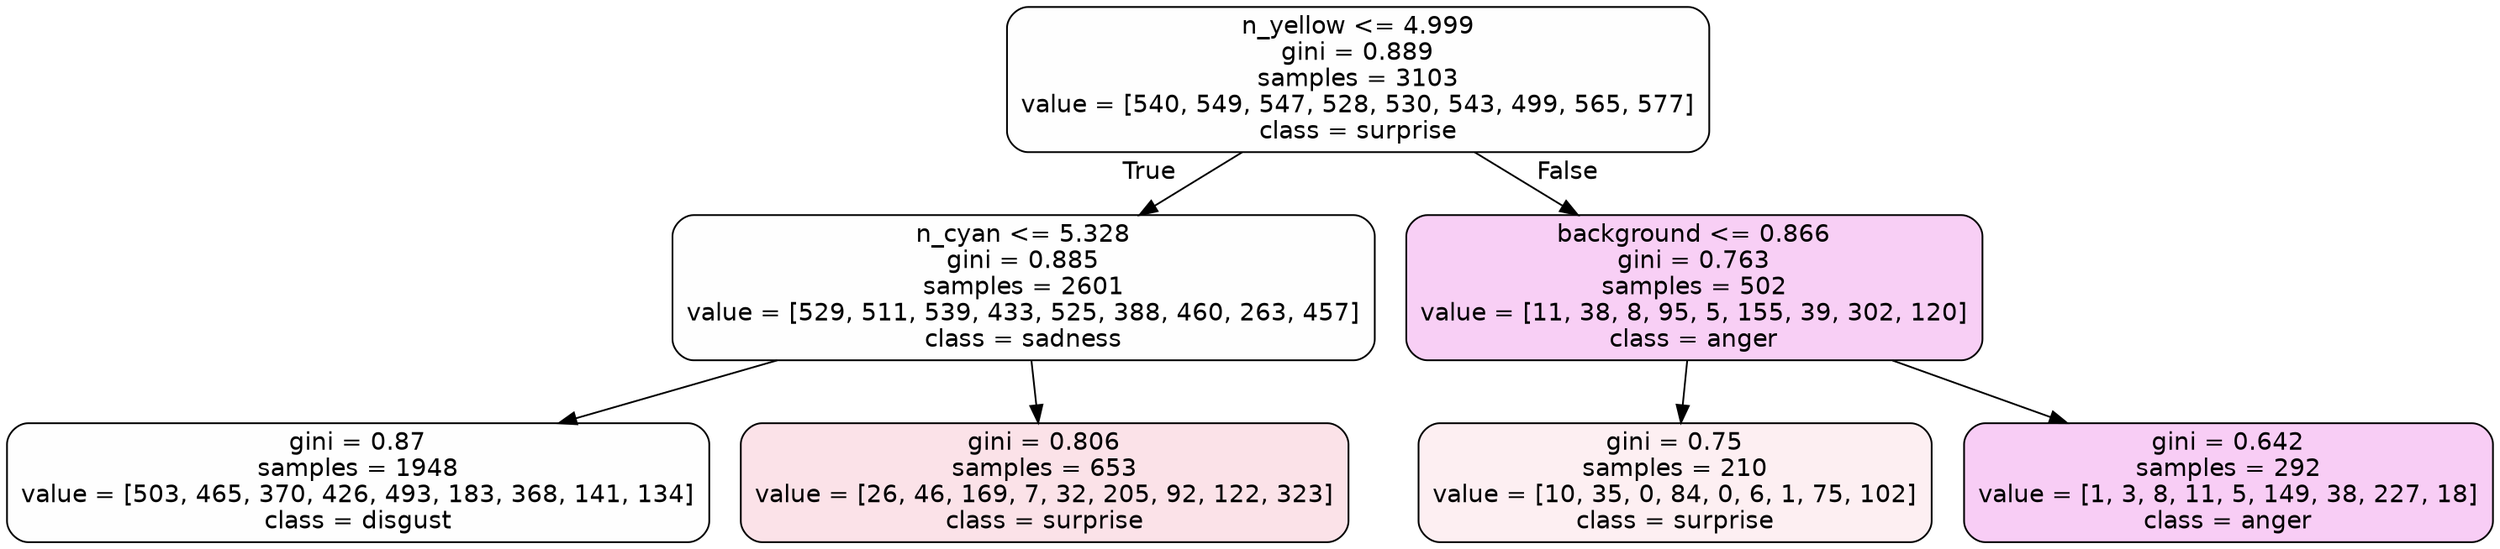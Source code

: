 digraph Tree {
node [shape=box, style="filled, rounded", color="black", fontname=helvetica] ;
edge [fontname=helvetica] ;
0 [label="n_yellow <= 4.999\ngini = 0.889\nsamples = 3103\nvalue = [540, 549, 547, 528, 530, 543, 499, 565, 577]\nclass = surprise", fillcolor="#e5396401"] ;
1 [label="n_cyan <= 5.328\ngini = 0.885\nsamples = 2601\nvalue = [529, 511, 539, 433, 525, 388, 460, 263, 457]\nclass = sadness", fillcolor="#64e53901"] ;
0 -> 1 [labeldistance=2.5, labelangle=45, headlabel="True"] ;
2 [label="gini = 0.87\nsamples = 1948\nvalue = [503, 465, 370, 426, 493, 183, 368, 141, 134]\nclass = disgust", fillcolor="#e5813901"] ;
1 -> 2 ;
3 [label="gini = 0.806\nsamples = 653\nvalue = [26, 46, 169, 7, 32, 205, 92, 122, 323]\nclass = surprise", fillcolor="#e5396425"] ;
1 -> 3 ;
4 [label="background <= 0.866\ngini = 0.763\nsamples = 502\nvalue = [11, 38, 8, 95, 5, 155, 39, 302, 120]\nclass = anger", fillcolor="#e539d73d"] ;
0 -> 4 [labeldistance=2.5, labelangle=-45, headlabel="False"] ;
5 [label="gini = 0.75\nsamples = 210\nvalue = [10, 35, 0, 84, 0, 6, 1, 75, 102]\nclass = surprise", fillcolor="#e5396414"] ;
4 -> 5 ;
6 [label="gini = 0.642\nsamples = 292\nvalue = [1, 3, 8, 11, 5, 149, 38, 227, 18]\nclass = anger", fillcolor="#e539d740"] ;
4 -> 6 ;
}